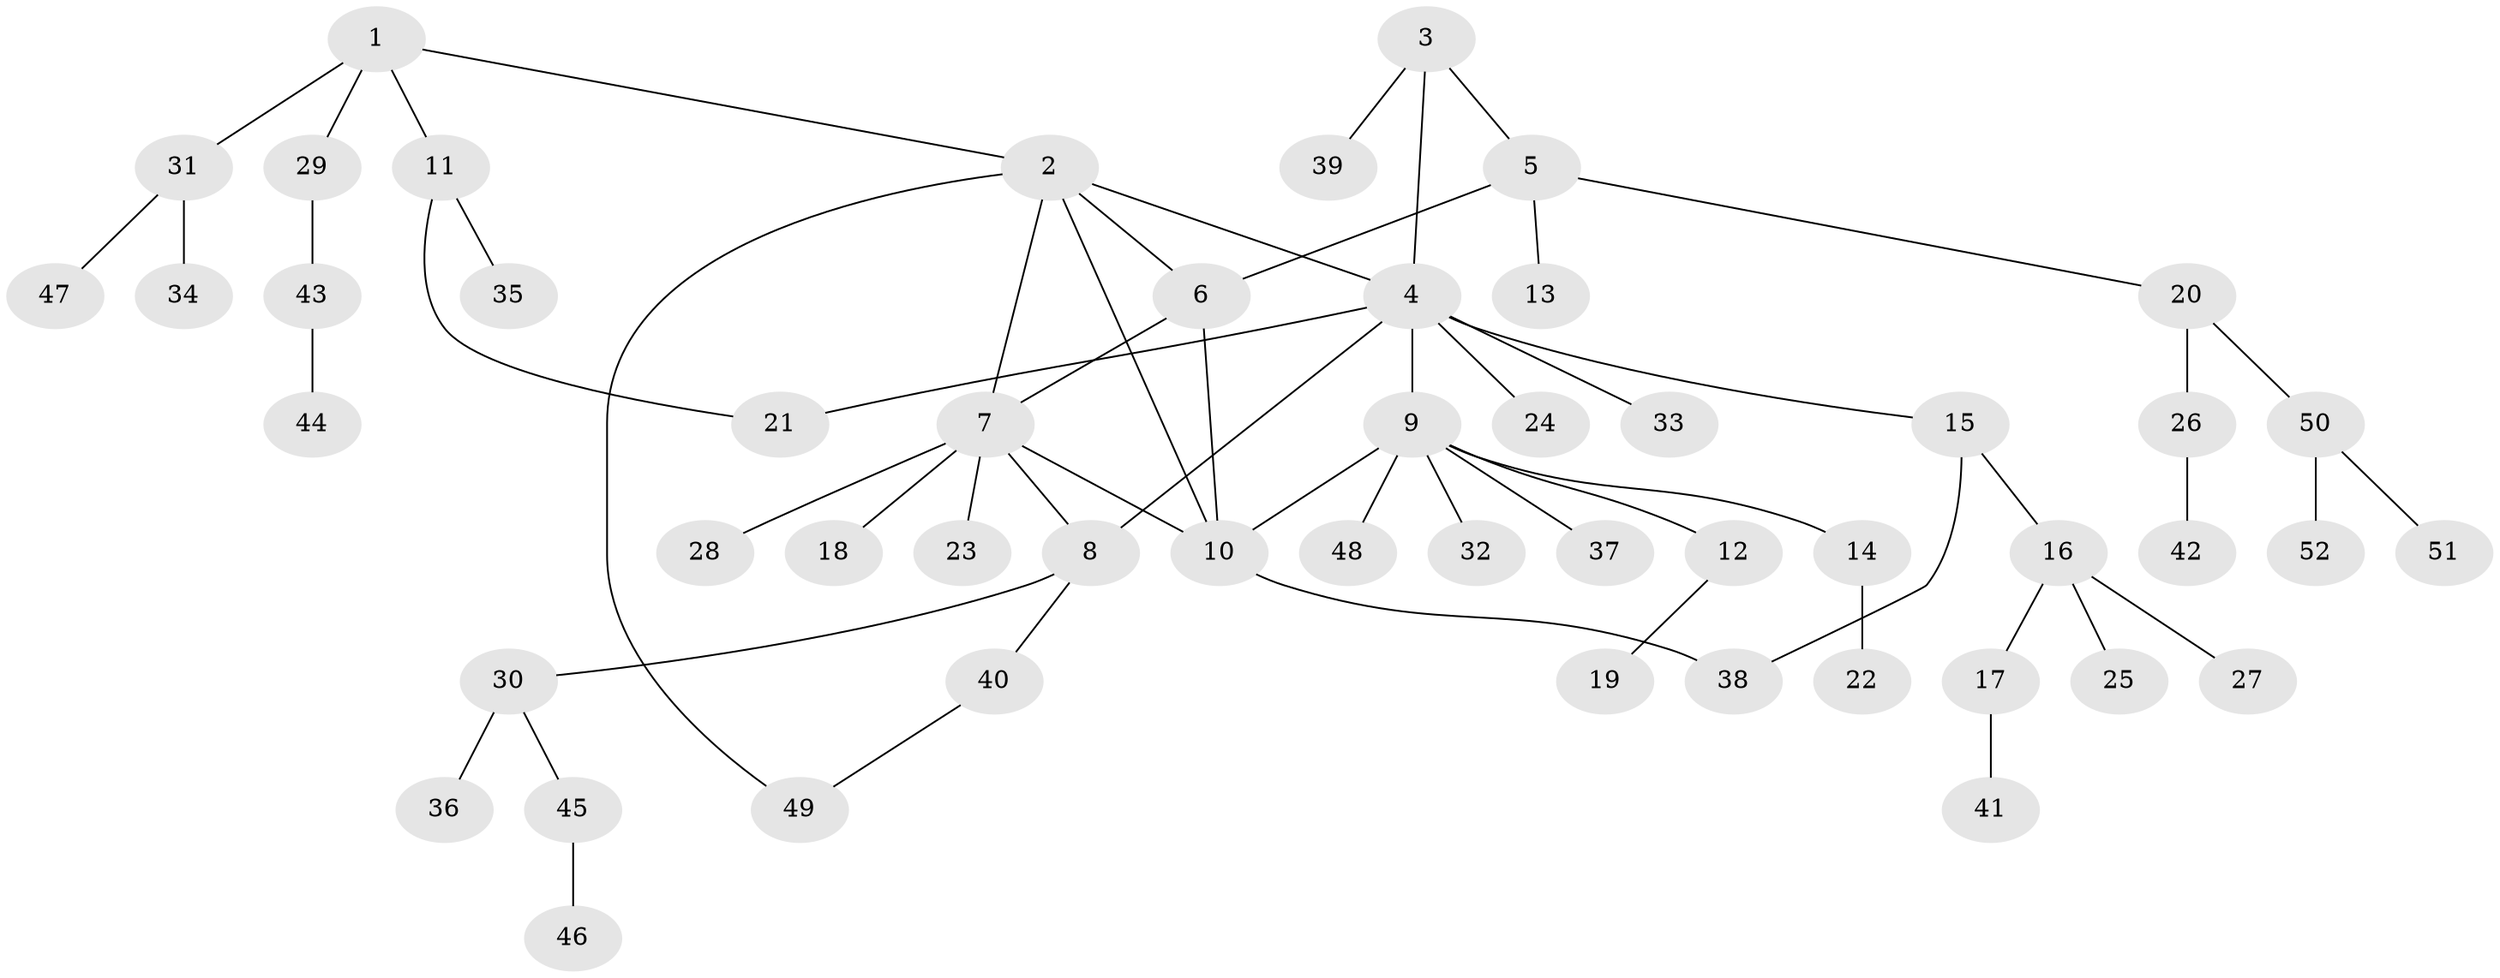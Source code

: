 // Generated by graph-tools (version 1.1) at 2025/11/02/27/25 16:11:30]
// undirected, 52 vertices, 60 edges
graph export_dot {
graph [start="1"]
  node [color=gray90,style=filled];
  1;
  2;
  3;
  4;
  5;
  6;
  7;
  8;
  9;
  10;
  11;
  12;
  13;
  14;
  15;
  16;
  17;
  18;
  19;
  20;
  21;
  22;
  23;
  24;
  25;
  26;
  27;
  28;
  29;
  30;
  31;
  32;
  33;
  34;
  35;
  36;
  37;
  38;
  39;
  40;
  41;
  42;
  43;
  44;
  45;
  46;
  47;
  48;
  49;
  50;
  51;
  52;
  1 -- 2;
  1 -- 11;
  1 -- 29;
  1 -- 31;
  2 -- 4;
  2 -- 6;
  2 -- 7;
  2 -- 10;
  2 -- 49;
  3 -- 4;
  3 -- 5;
  3 -- 39;
  4 -- 8;
  4 -- 9;
  4 -- 15;
  4 -- 21;
  4 -- 24;
  4 -- 33;
  5 -- 6;
  5 -- 13;
  5 -- 20;
  6 -- 7;
  6 -- 10;
  7 -- 8;
  7 -- 10;
  7 -- 18;
  7 -- 23;
  7 -- 28;
  8 -- 30;
  8 -- 40;
  9 -- 10;
  9 -- 12;
  9 -- 14;
  9 -- 32;
  9 -- 37;
  9 -- 48;
  10 -- 38;
  11 -- 21;
  11 -- 35;
  12 -- 19;
  14 -- 22;
  15 -- 16;
  15 -- 38;
  16 -- 17;
  16 -- 25;
  16 -- 27;
  17 -- 41;
  20 -- 26;
  20 -- 50;
  26 -- 42;
  29 -- 43;
  30 -- 36;
  30 -- 45;
  31 -- 34;
  31 -- 47;
  40 -- 49;
  43 -- 44;
  45 -- 46;
  50 -- 51;
  50 -- 52;
}
